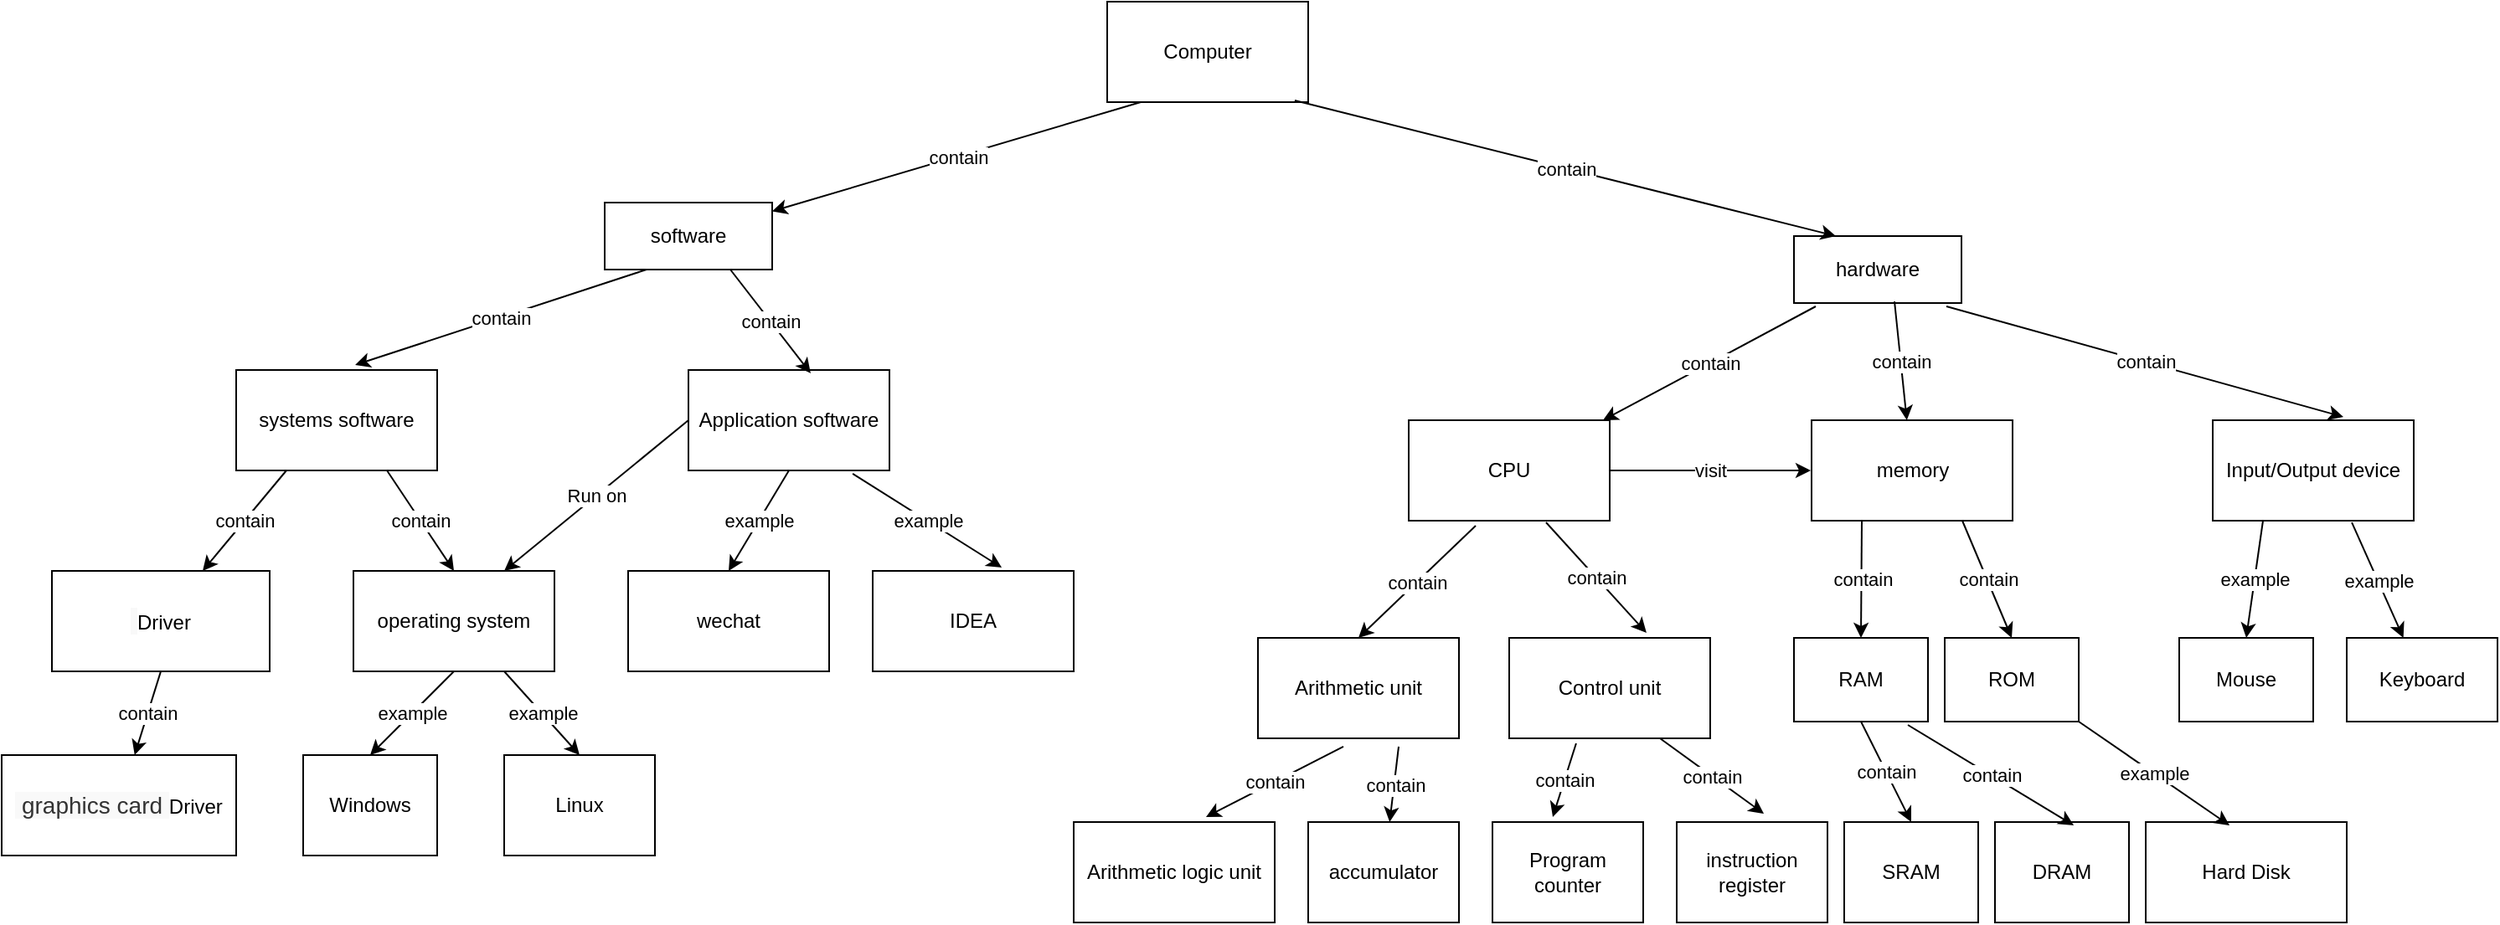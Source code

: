 <mxfile version="13.4.8" type="github"><diagram id="swfMMFEcej6d1tZuZEjg" name="Page-1"><mxGraphModel dx="1422" dy="739" grid="1" gridSize="10" guides="1" tooltips="1" connect="1" arrows="1" fold="1" page="1" pageScale="1" pageWidth="827" pageHeight="1169" math="0" shadow="0"><root><mxCell id="0"/><mxCell id="1" parent="0"/><mxCell id="uoOazTAoRHZt6uFSeuV7-1" value="Computer" style="rounded=0;whiteSpace=wrap;html=1;" vertex="1" parent="1"><mxGeometry x="760" y="60" width="120" height="60" as="geometry"/></mxCell><mxCell id="uoOazTAoRHZt6uFSeuV7-2" value="hardware" style="rounded=0;whiteSpace=wrap;html=1;" vertex="1" parent="1"><mxGeometry x="1170" y="200" width="100" height="40" as="geometry"/></mxCell><mxCell id="uoOazTAoRHZt6uFSeuV7-3" value="software" style="rounded=0;whiteSpace=wrap;html=1;" vertex="1" parent="1"><mxGeometry x="460" y="180" width="100" height="40" as="geometry"/></mxCell><mxCell id="uoOazTAoRHZt6uFSeuV7-11" value="" style="endArrow=classic;html=1;exitX=0.167;exitY=1;exitDx=0;exitDy=0;exitPerimeter=0;" edge="1" parent="1" source="uoOazTAoRHZt6uFSeuV7-1" target="uoOazTAoRHZt6uFSeuV7-3"><mxGeometry relative="1" as="geometry"><mxPoint x="490" y="360" as="sourcePoint"/><mxPoint x="590" y="360" as="targetPoint"/></mxGeometry></mxCell><mxCell id="uoOazTAoRHZt6uFSeuV7-12" value="contain" style="edgeLabel;resizable=0;html=1;align=center;verticalAlign=middle;" connectable="0" vertex="1" parent="uoOazTAoRHZt6uFSeuV7-11"><mxGeometry relative="1" as="geometry"/></mxCell><mxCell id="uoOazTAoRHZt6uFSeuV7-15" value="" style="endArrow=classic;html=1;exitX=0.933;exitY=0.983;exitDx=0;exitDy=0;exitPerimeter=0;entryX=0.25;entryY=0;entryDx=0;entryDy=0;" edge="1" parent="1" source="uoOazTAoRHZt6uFSeuV7-1" target="uoOazTAoRHZt6uFSeuV7-2"><mxGeometry relative="1" as="geometry"><mxPoint x="490" y="360" as="sourcePoint"/><mxPoint x="590" y="360" as="targetPoint"/></mxGeometry></mxCell><mxCell id="uoOazTAoRHZt6uFSeuV7-16" value="contain" style="edgeLabel;resizable=0;html=1;align=center;verticalAlign=middle;" connectable="0" vertex="1" parent="uoOazTAoRHZt6uFSeuV7-15"><mxGeometry relative="1" as="geometry"/></mxCell><mxCell id="uoOazTAoRHZt6uFSeuV7-18" value="CPU" style="rounded=0;whiteSpace=wrap;html=1;" vertex="1" parent="1"><mxGeometry x="940" y="310" width="120" height="60" as="geometry"/></mxCell><mxCell id="uoOazTAoRHZt6uFSeuV7-19" value="memory" style="rounded=0;whiteSpace=wrap;html=1;" vertex="1" parent="1"><mxGeometry x="1180.5" y="310" width="120" height="60" as="geometry"/></mxCell><mxCell id="uoOazTAoRHZt6uFSeuV7-20" value="Input/Output device" style="rounded=0;whiteSpace=wrap;html=1;" vertex="1" parent="1"><mxGeometry x="1420" y="310" width="120" height="60" as="geometry"/></mxCell><mxCell id="uoOazTAoRHZt6uFSeuV7-21" value="Arithmetic unit" style="rounded=0;whiteSpace=wrap;html=1;" vertex="1" parent="1"><mxGeometry x="850" y="440" width="120" height="60" as="geometry"/></mxCell><mxCell id="uoOazTAoRHZt6uFSeuV7-22" value="Control unit" style="rounded=0;whiteSpace=wrap;html=1;" vertex="1" parent="1"><mxGeometry x="1000" y="440" width="120" height="60" as="geometry"/></mxCell><mxCell id="uoOazTAoRHZt6uFSeuV7-23" value="RAM" style="rounded=0;whiteSpace=wrap;html=1;" vertex="1" parent="1"><mxGeometry x="1170" y="440" width="80" height="50" as="geometry"/></mxCell><mxCell id="uoOazTAoRHZt6uFSeuV7-24" value="ROM" style="rounded=0;whiteSpace=wrap;html=1;" vertex="1" parent="1"><mxGeometry x="1260" y="440" width="80" height="50" as="geometry"/></mxCell><mxCell id="uoOazTAoRHZt6uFSeuV7-25" value="Mouse" style="rounded=0;whiteSpace=wrap;html=1;" vertex="1" parent="1"><mxGeometry x="1400" y="440" width="80" height="50" as="geometry"/></mxCell><mxCell id="uoOazTAoRHZt6uFSeuV7-26" value="Keyboard" style="rounded=0;whiteSpace=wrap;html=1;" vertex="1" parent="1"><mxGeometry x="1500" y="440" width="90" height="50" as="geometry"/></mxCell><mxCell id="uoOazTAoRHZt6uFSeuV7-28" value="" style="endArrow=classic;html=1;exitX=0.13;exitY=1.05;exitDx=0;exitDy=0;exitPerimeter=0;" edge="1" parent="1" source="uoOazTAoRHZt6uFSeuV7-2" target="uoOazTAoRHZt6uFSeuV7-18"><mxGeometry relative="1" as="geometry"><mxPoint x="950" y="380" as="sourcePoint"/><mxPoint x="1050" y="380" as="targetPoint"/></mxGeometry></mxCell><mxCell id="uoOazTAoRHZt6uFSeuV7-29" value="contain" style="edgeLabel;resizable=0;html=1;align=center;verticalAlign=middle;" connectable="0" vertex="1" parent="uoOazTAoRHZt6uFSeuV7-28"><mxGeometry relative="1" as="geometry"/></mxCell><mxCell id="uoOazTAoRHZt6uFSeuV7-30" value="" style="endArrow=classic;html=1;exitX=0.6;exitY=0.975;exitDx=0;exitDy=0;exitPerimeter=0;" edge="1" parent="1" source="uoOazTAoRHZt6uFSeuV7-2" target="uoOazTAoRHZt6uFSeuV7-19"><mxGeometry relative="1" as="geometry"><mxPoint x="950" y="380" as="sourcePoint"/><mxPoint x="1050" y="380" as="targetPoint"/></mxGeometry></mxCell><mxCell id="uoOazTAoRHZt6uFSeuV7-31" value="contain" style="edgeLabel;resizable=0;html=1;align=center;verticalAlign=middle;" connectable="0" vertex="1" parent="uoOazTAoRHZt6uFSeuV7-30"><mxGeometry relative="1" as="geometry"/></mxCell><mxCell id="uoOazTAoRHZt6uFSeuV7-32" value="" style="endArrow=classic;html=1;exitX=0.91;exitY=1.05;exitDx=0;exitDy=0;exitPerimeter=0;entryX=0.65;entryY=-0.033;entryDx=0;entryDy=0;entryPerimeter=0;" edge="1" parent="1" source="uoOazTAoRHZt6uFSeuV7-2" target="uoOazTAoRHZt6uFSeuV7-20"><mxGeometry relative="1" as="geometry"><mxPoint x="950" y="380" as="sourcePoint"/><mxPoint x="1050" y="380" as="targetPoint"/></mxGeometry></mxCell><mxCell id="uoOazTAoRHZt6uFSeuV7-33" value="contain" style="edgeLabel;resizable=0;html=1;align=center;verticalAlign=middle;" connectable="0" vertex="1" parent="uoOazTAoRHZt6uFSeuV7-32"><mxGeometry relative="1" as="geometry"/></mxCell><mxCell id="uoOazTAoRHZt6uFSeuV7-34" value="Arithmetic logic unit" style="rounded=0;whiteSpace=wrap;html=1;" vertex="1" parent="1"><mxGeometry x="740" y="550" width="120" height="60" as="geometry"/></mxCell><mxCell id="uoOazTAoRHZt6uFSeuV7-35" value="accumulator" style="rounded=0;whiteSpace=wrap;html=1;" vertex="1" parent="1"><mxGeometry x="880" y="550" width="90" height="60" as="geometry"/></mxCell><mxCell id="uoOazTAoRHZt6uFSeuV7-36" value="Program counter" style="rounded=0;whiteSpace=wrap;html=1;" vertex="1" parent="1"><mxGeometry x="990" y="550" width="90" height="60" as="geometry"/></mxCell><mxCell id="uoOazTAoRHZt6uFSeuV7-37" value="instruction register" style="rounded=0;whiteSpace=wrap;html=1;" vertex="1" parent="1"><mxGeometry x="1100" y="550" width="90" height="60" as="geometry"/></mxCell><mxCell id="uoOazTAoRHZt6uFSeuV7-38" value="SRAM" style="rounded=0;whiteSpace=wrap;html=1;" vertex="1" parent="1"><mxGeometry x="1200" y="550" width="80" height="60" as="geometry"/></mxCell><mxCell id="uoOazTAoRHZt6uFSeuV7-39" value="DRAM" style="rounded=0;whiteSpace=wrap;html=1;" vertex="1" parent="1"><mxGeometry x="1290" y="550" width="80" height="60" as="geometry"/></mxCell><mxCell id="uoOazTAoRHZt6uFSeuV7-40" value="Hard Disk" style="rounded=0;whiteSpace=wrap;html=1;" vertex="1" parent="1"><mxGeometry x="1380" y="550" width="120" height="60" as="geometry"/></mxCell><mxCell id="uoOazTAoRHZt6uFSeuV7-41" value="Application software" style="rounded=0;whiteSpace=wrap;html=1;" vertex="1" parent="1"><mxGeometry x="510" y="280" width="120" height="60" as="geometry"/></mxCell><mxCell id="uoOazTAoRHZt6uFSeuV7-42" value="systems software" style="rounded=0;whiteSpace=wrap;html=1;" vertex="1" parent="1"><mxGeometry x="240" y="280" width="120" height="60" as="geometry"/></mxCell><mxCell id="uoOazTAoRHZt6uFSeuV7-43" value="&lt;span id=&quot;w_19&quot; style=&quot;color: rgb(51 , 51 , 51) ; font-family: &amp;#34;arial&amp;#34; , &amp;#34;pingfang sc&amp;#34; , &amp;#34;hiragino sans gb&amp;#34; , &amp;#34;stheiti&amp;#34; , &amp;#34;microsoft yahei&amp;#34; , &amp;#34;wenquanyi micro hei&amp;#34; , sans-serif ; font-size: 14px ; text-align: left ; background-color: rgb(249 , 249 , 249)&quot;&gt;&amp;nbsp;&lt;/span&gt;Driver" style="rounded=0;whiteSpace=wrap;html=1;" vertex="1" parent="1"><mxGeometry x="130" y="400" width="130" height="60" as="geometry"/></mxCell><mxCell id="uoOazTAoRHZt6uFSeuV7-44" value="operating system" style="rounded=0;whiteSpace=wrap;html=1;" vertex="1" parent="1"><mxGeometry x="310" y="400" width="120" height="60" as="geometry"/></mxCell><mxCell id="uoOazTAoRHZt6uFSeuV7-45" value="wechat" style="rounded=0;whiteSpace=wrap;html=1;" vertex="1" parent="1"><mxGeometry x="474" y="400" width="120" height="60" as="geometry"/></mxCell><mxCell id="uoOazTAoRHZt6uFSeuV7-46" value="IDEA" style="rounded=0;whiteSpace=wrap;html=1;" vertex="1" parent="1"><mxGeometry x="620" y="400" width="120" height="60" as="geometry"/></mxCell><mxCell id="uoOazTAoRHZt6uFSeuV7-47" value="&lt;span id=&quot;w_19&quot; style=&quot;color: rgb(51 , 51 , 51) ; font-family: &amp;#34;arial&amp;#34; , &amp;#34;pingfang sc&amp;#34; , &amp;#34;hiragino sans gb&amp;#34; , &amp;#34;stheiti&amp;#34; , &amp;#34;microsoft yahei&amp;#34; , &amp;#34;wenquanyi micro hei&amp;#34; , sans-serif ; font-size: 14px ; text-align: left ; background-color: rgb(249 , 249 , 249)&quot;&gt;&amp;nbsp;&lt;/span&gt;&lt;span id=&quot;w_20&quot; class=&quot;&quot; style=&quot;color: rgb(51 , 51 , 51) ; font-family: &amp;#34;arial&amp;#34; , &amp;#34;pingfang sc&amp;#34; , &amp;#34;hiragino sans gb&amp;#34; , &amp;#34;stheiti&amp;#34; , &amp;#34;microsoft yahei&amp;#34; , &amp;#34;wenquanyi micro hei&amp;#34; , sans-serif ; font-size: 14px ; text-align: left ; background-color: rgb(249 , 249 , 249)&quot;&gt;graphics&amp;nbsp;&lt;/span&gt;&lt;span id=&quot;w_21&quot; class=&quot;&quot; style=&quot;color: rgb(51 , 51 , 51) ; font-family: &amp;#34;arial&amp;#34; , &amp;#34;pingfang sc&amp;#34; , &amp;#34;hiragino sans gb&amp;#34; , &amp;#34;stheiti&amp;#34; , &amp;#34;microsoft yahei&amp;#34; , &amp;#34;wenquanyi micro hei&amp;#34; , sans-serif ; font-size: 14px ; text-align: left ; background-color: rgb(249 , 249 , 249)&quot;&gt;card&amp;nbsp;&lt;/span&gt;&lt;span&gt;Driver&lt;/span&gt;" style="rounded=0;whiteSpace=wrap;html=1;" vertex="1" parent="1"><mxGeometry x="100" y="510" width="140" height="60" as="geometry"/></mxCell><mxCell id="uoOazTAoRHZt6uFSeuV7-48" value="Windows" style="rounded=0;whiteSpace=wrap;html=1;" vertex="1" parent="1"><mxGeometry x="280" y="510" width="80" height="60" as="geometry"/></mxCell><mxCell id="uoOazTAoRHZt6uFSeuV7-49" value="Linux" style="rounded=0;whiteSpace=wrap;html=1;" vertex="1" parent="1"><mxGeometry x="400" y="510" width="90" height="60" as="geometry"/></mxCell><mxCell id="uoOazTAoRHZt6uFSeuV7-50" value="" style="endArrow=classic;html=1;entryX=0.5;entryY=0;entryDx=0;entryDy=0;" edge="1" parent="1" target="uoOazTAoRHZt6uFSeuV7-21"><mxGeometry relative="1" as="geometry"><mxPoint x="980" y="373" as="sourcePoint"/><mxPoint x="1240" y="380" as="targetPoint"/></mxGeometry></mxCell><mxCell id="uoOazTAoRHZt6uFSeuV7-51" value="contain" style="edgeLabel;resizable=0;html=1;align=center;verticalAlign=middle;" connectable="0" vertex="1" parent="uoOazTAoRHZt6uFSeuV7-50"><mxGeometry relative="1" as="geometry"/></mxCell><mxCell id="uoOazTAoRHZt6uFSeuV7-52" value="" style="endArrow=classic;html=1;exitX=0.683;exitY=1.017;exitDx=0;exitDy=0;exitPerimeter=0;entryX=0.683;entryY=-0.05;entryDx=0;entryDy=0;entryPerimeter=0;" edge="1" parent="1" source="uoOazTAoRHZt6uFSeuV7-18" target="uoOazTAoRHZt6uFSeuV7-22"><mxGeometry relative="1" as="geometry"><mxPoint x="1140" y="380" as="sourcePoint"/><mxPoint x="1240" y="380" as="targetPoint"/></mxGeometry></mxCell><mxCell id="uoOazTAoRHZt6uFSeuV7-53" value="contain" style="edgeLabel;resizable=0;html=1;align=center;verticalAlign=middle;" connectable="0" vertex="1" parent="uoOazTAoRHZt6uFSeuV7-52"><mxGeometry relative="1" as="geometry"/></mxCell><mxCell id="uoOazTAoRHZt6uFSeuV7-54" value="" style="endArrow=classic;html=1;exitX=0.25;exitY=1;exitDx=0;exitDy=0;entryX=0.5;entryY=0;entryDx=0;entryDy=0;" edge="1" parent="1" source="uoOazTAoRHZt6uFSeuV7-19" target="uoOazTAoRHZt6uFSeuV7-23"><mxGeometry relative="1" as="geometry"><mxPoint x="1140" y="380" as="sourcePoint"/><mxPoint x="1211" y="430" as="targetPoint"/></mxGeometry></mxCell><mxCell id="uoOazTAoRHZt6uFSeuV7-55" value="contain" style="edgeLabel;resizable=0;html=1;align=center;verticalAlign=middle;" connectable="0" vertex="1" parent="uoOazTAoRHZt6uFSeuV7-54"><mxGeometry relative="1" as="geometry"/></mxCell><mxCell id="uoOazTAoRHZt6uFSeuV7-56" value="" style="endArrow=classic;html=1;exitX=0.75;exitY=1;exitDx=0;exitDy=0;entryX=0.5;entryY=0;entryDx=0;entryDy=0;" edge="1" parent="1" source="uoOazTAoRHZt6uFSeuV7-19" target="uoOazTAoRHZt6uFSeuV7-24"><mxGeometry relative="1" as="geometry"><mxPoint x="1140" y="380" as="sourcePoint"/><mxPoint x="1240" y="380" as="targetPoint"/></mxGeometry></mxCell><mxCell id="uoOazTAoRHZt6uFSeuV7-57" value="contain" style="edgeLabel;resizable=0;html=1;align=center;verticalAlign=middle;" connectable="0" vertex="1" parent="uoOazTAoRHZt6uFSeuV7-56"><mxGeometry relative="1" as="geometry"/></mxCell><mxCell id="uoOazTAoRHZt6uFSeuV7-58" value="" style="endArrow=classic;html=1;exitX=0.25;exitY=1;exitDx=0;exitDy=0;entryX=0.5;entryY=0;entryDx=0;entryDy=0;" edge="1" parent="1" source="uoOazTAoRHZt6uFSeuV7-20" target="uoOazTAoRHZt6uFSeuV7-25"><mxGeometry relative="1" as="geometry"><mxPoint x="1140" y="380" as="sourcePoint"/><mxPoint x="1240" y="380" as="targetPoint"/></mxGeometry></mxCell><mxCell id="uoOazTAoRHZt6uFSeuV7-59" value="example" style="edgeLabel;resizable=0;html=1;align=center;verticalAlign=middle;" connectable="0" vertex="1" parent="uoOazTAoRHZt6uFSeuV7-58"><mxGeometry relative="1" as="geometry"/></mxCell><mxCell id="uoOazTAoRHZt6uFSeuV7-60" value="" style="endArrow=classic;html=1;exitX=0.692;exitY=1.017;exitDx=0;exitDy=0;exitPerimeter=0;" edge="1" parent="1" source="uoOazTAoRHZt6uFSeuV7-20" target="uoOazTAoRHZt6uFSeuV7-26"><mxGeometry relative="1" as="geometry"><mxPoint x="1140" y="380" as="sourcePoint"/><mxPoint x="1240" y="380" as="targetPoint"/></mxGeometry></mxCell><mxCell id="uoOazTAoRHZt6uFSeuV7-61" value="example" style="edgeLabel;resizable=0;html=1;align=center;verticalAlign=middle;" connectable="0" vertex="1" parent="uoOazTAoRHZt6uFSeuV7-60"><mxGeometry relative="1" as="geometry"/></mxCell><mxCell id="uoOazTAoRHZt6uFSeuV7-62" value="" style="endArrow=classic;html=1;exitX=0.425;exitY=1.083;exitDx=0;exitDy=0;exitPerimeter=0;entryX=0.658;entryY=-0.05;entryDx=0;entryDy=0;entryPerimeter=0;" edge="1" parent="1" source="uoOazTAoRHZt6uFSeuV7-21" target="uoOazTAoRHZt6uFSeuV7-34"><mxGeometry relative="1" as="geometry"><mxPoint x="1140" y="380" as="sourcePoint"/><mxPoint x="1240" y="380" as="targetPoint"/></mxGeometry></mxCell><mxCell id="uoOazTAoRHZt6uFSeuV7-63" value="contain" style="edgeLabel;resizable=0;html=1;align=center;verticalAlign=middle;" connectable="0" vertex="1" parent="uoOazTAoRHZt6uFSeuV7-62"><mxGeometry relative="1" as="geometry"/></mxCell><mxCell id="uoOazTAoRHZt6uFSeuV7-64" value="" style="endArrow=classic;html=1;exitX=0.7;exitY=1.083;exitDx=0;exitDy=0;exitPerimeter=0;" edge="1" parent="1" source="uoOazTAoRHZt6uFSeuV7-21" target="uoOazTAoRHZt6uFSeuV7-35"><mxGeometry relative="1" as="geometry"><mxPoint x="1140" y="380" as="sourcePoint"/><mxPoint x="1240" y="380" as="targetPoint"/></mxGeometry></mxCell><mxCell id="uoOazTAoRHZt6uFSeuV7-65" value="contain" style="edgeLabel;resizable=0;html=1;align=center;verticalAlign=middle;" connectable="0" vertex="1" parent="uoOazTAoRHZt6uFSeuV7-64"><mxGeometry relative="1" as="geometry"/></mxCell><mxCell id="uoOazTAoRHZt6uFSeuV7-66" value="" style="endArrow=classic;html=1;exitX=0.333;exitY=1.05;exitDx=0;exitDy=0;exitPerimeter=0;entryX=0.4;entryY=-0.05;entryDx=0;entryDy=0;entryPerimeter=0;" edge="1" parent="1" source="uoOazTAoRHZt6uFSeuV7-22" target="uoOazTAoRHZt6uFSeuV7-36"><mxGeometry relative="1" as="geometry"><mxPoint x="1140" y="380" as="sourcePoint"/><mxPoint x="1240" y="380" as="targetPoint"/></mxGeometry></mxCell><mxCell id="uoOazTAoRHZt6uFSeuV7-67" value="contain" style="edgeLabel;resizable=0;html=1;align=center;verticalAlign=middle;" connectable="0" vertex="1" parent="uoOazTAoRHZt6uFSeuV7-66"><mxGeometry relative="1" as="geometry"/></mxCell><mxCell id="uoOazTAoRHZt6uFSeuV7-68" value="" style="endArrow=classic;html=1;exitX=0.5;exitY=1;exitDx=0;exitDy=0;entryX=0.5;entryY=0;entryDx=0;entryDy=0;" edge="1" parent="1" source="uoOazTAoRHZt6uFSeuV7-23" target="uoOazTAoRHZt6uFSeuV7-38"><mxGeometry relative="1" as="geometry"><mxPoint x="1140" y="380" as="sourcePoint"/><mxPoint x="1240" y="380" as="targetPoint"/></mxGeometry></mxCell><mxCell id="uoOazTAoRHZt6uFSeuV7-69" value="contain" style="edgeLabel;resizable=0;html=1;align=center;verticalAlign=middle;" connectable="0" vertex="1" parent="uoOazTAoRHZt6uFSeuV7-68"><mxGeometry relative="1" as="geometry"/></mxCell><mxCell id="uoOazTAoRHZt6uFSeuV7-70" value="" style="endArrow=classic;html=1;exitX=0.75;exitY=1;exitDx=0;exitDy=0;entryX=0.578;entryY=-0.083;entryDx=0;entryDy=0;entryPerimeter=0;" edge="1" parent="1" source="uoOazTAoRHZt6uFSeuV7-22" target="uoOazTAoRHZt6uFSeuV7-37"><mxGeometry relative="1" as="geometry"><mxPoint x="1140" y="380" as="sourcePoint"/><mxPoint x="1240" y="380" as="targetPoint"/></mxGeometry></mxCell><mxCell id="uoOazTAoRHZt6uFSeuV7-71" value="contain" style="edgeLabel;resizable=0;html=1;align=center;verticalAlign=middle;" connectable="0" vertex="1" parent="uoOazTAoRHZt6uFSeuV7-70"><mxGeometry relative="1" as="geometry"/></mxCell><mxCell id="uoOazTAoRHZt6uFSeuV7-72" value="" style="endArrow=classic;html=1;exitX=0.85;exitY=1.04;exitDx=0;exitDy=0;exitPerimeter=0;entryX=0.588;entryY=0.033;entryDx=0;entryDy=0;entryPerimeter=0;" edge="1" parent="1" source="uoOazTAoRHZt6uFSeuV7-23" target="uoOazTAoRHZt6uFSeuV7-39"><mxGeometry relative="1" as="geometry"><mxPoint x="1140" y="380" as="sourcePoint"/><mxPoint x="1240" y="380" as="targetPoint"/></mxGeometry></mxCell><mxCell id="uoOazTAoRHZt6uFSeuV7-73" value="contain" style="edgeLabel;resizable=0;html=1;align=center;verticalAlign=middle;" connectable="0" vertex="1" parent="uoOazTAoRHZt6uFSeuV7-72"><mxGeometry relative="1" as="geometry"/></mxCell><mxCell id="uoOazTAoRHZt6uFSeuV7-74" value="" style="endArrow=classic;html=1;exitX=1;exitY=1;exitDx=0;exitDy=0;entryX=0.417;entryY=0.033;entryDx=0;entryDy=0;entryPerimeter=0;" edge="1" parent="1" source="uoOazTAoRHZt6uFSeuV7-24" target="uoOazTAoRHZt6uFSeuV7-40"><mxGeometry relative="1" as="geometry"><mxPoint x="1140" y="380" as="sourcePoint"/><mxPoint x="1240" y="380" as="targetPoint"/></mxGeometry></mxCell><mxCell id="uoOazTAoRHZt6uFSeuV7-75" value="example" style="edgeLabel;resizable=0;html=1;align=center;verticalAlign=middle;" connectable="0" vertex="1" parent="uoOazTAoRHZt6uFSeuV7-74"><mxGeometry relative="1" as="geometry"/></mxCell><mxCell id="uoOazTAoRHZt6uFSeuV7-76" value="" style="endArrow=classic;html=1;exitX=0.25;exitY=1;exitDx=0;exitDy=0;entryX=0.592;entryY=-0.05;entryDx=0;entryDy=0;entryPerimeter=0;" edge="1" parent="1" source="uoOazTAoRHZt6uFSeuV7-3" target="uoOazTAoRHZt6uFSeuV7-42"><mxGeometry relative="1" as="geometry"><mxPoint x="650" y="380" as="sourcePoint"/><mxPoint x="750" y="380" as="targetPoint"/></mxGeometry></mxCell><mxCell id="uoOazTAoRHZt6uFSeuV7-77" value="contain" style="edgeLabel;resizable=0;html=1;align=center;verticalAlign=middle;" connectable="0" vertex="1" parent="uoOazTAoRHZt6uFSeuV7-76"><mxGeometry relative="1" as="geometry"/></mxCell><mxCell id="uoOazTAoRHZt6uFSeuV7-78" value="" style="endArrow=classic;html=1;exitX=0.75;exitY=1;exitDx=0;exitDy=0;entryX=0.608;entryY=0.033;entryDx=0;entryDy=0;entryPerimeter=0;" edge="1" parent="1" source="uoOazTAoRHZt6uFSeuV7-3" target="uoOazTAoRHZt6uFSeuV7-41"><mxGeometry relative="1" as="geometry"><mxPoint x="650" y="380" as="sourcePoint"/><mxPoint x="750" y="380" as="targetPoint"/></mxGeometry></mxCell><mxCell id="uoOazTAoRHZt6uFSeuV7-79" value="contain" style="edgeLabel;resizable=0;html=1;align=center;verticalAlign=middle;" connectable="0" vertex="1" parent="uoOazTAoRHZt6uFSeuV7-78"><mxGeometry relative="1" as="geometry"/></mxCell><mxCell id="uoOazTAoRHZt6uFSeuV7-80" value="" style="endArrow=classic;html=1;exitX=0.25;exitY=1;exitDx=0;exitDy=0;" edge="1" parent="1" source="uoOazTAoRHZt6uFSeuV7-42" target="uoOazTAoRHZt6uFSeuV7-43"><mxGeometry relative="1" as="geometry"><mxPoint x="650" y="380" as="sourcePoint"/><mxPoint x="750" y="380" as="targetPoint"/></mxGeometry></mxCell><mxCell id="uoOazTAoRHZt6uFSeuV7-81" value="contain" style="edgeLabel;resizable=0;html=1;align=center;verticalAlign=middle;" connectable="0" vertex="1" parent="uoOazTAoRHZt6uFSeuV7-80"><mxGeometry relative="1" as="geometry"/></mxCell><mxCell id="uoOazTAoRHZt6uFSeuV7-82" value="" style="endArrow=classic;html=1;exitX=0.75;exitY=1;exitDx=0;exitDy=0;entryX=0.5;entryY=0;entryDx=0;entryDy=0;" edge="1" parent="1" source="uoOazTAoRHZt6uFSeuV7-42" target="uoOazTAoRHZt6uFSeuV7-44"><mxGeometry relative="1" as="geometry"><mxPoint x="650" y="380" as="sourcePoint"/><mxPoint x="750" y="380" as="targetPoint"/></mxGeometry></mxCell><mxCell id="uoOazTAoRHZt6uFSeuV7-83" value="contain" style="edgeLabel;resizable=0;html=1;align=center;verticalAlign=middle;" connectable="0" vertex="1" parent="uoOazTAoRHZt6uFSeuV7-82"><mxGeometry relative="1" as="geometry"/></mxCell><mxCell id="uoOazTAoRHZt6uFSeuV7-84" value="" style="endArrow=classic;html=1;exitX=0.5;exitY=1;exitDx=0;exitDy=0;entryX=0.5;entryY=0;entryDx=0;entryDy=0;" edge="1" parent="1" source="uoOazTAoRHZt6uFSeuV7-41" target="uoOazTAoRHZt6uFSeuV7-45"><mxGeometry relative="1" as="geometry"><mxPoint x="650" y="380" as="sourcePoint"/><mxPoint x="750" y="380" as="targetPoint"/></mxGeometry></mxCell><mxCell id="uoOazTAoRHZt6uFSeuV7-85" value="example" style="edgeLabel;resizable=0;html=1;align=center;verticalAlign=middle;" connectable="0" vertex="1" parent="uoOazTAoRHZt6uFSeuV7-84"><mxGeometry relative="1" as="geometry"/></mxCell><mxCell id="uoOazTAoRHZt6uFSeuV7-86" value="" style="endArrow=classic;html=1;exitX=0.817;exitY=1.033;exitDx=0;exitDy=0;exitPerimeter=0;entryX=0.642;entryY=-0.033;entryDx=0;entryDy=0;entryPerimeter=0;" edge="1" parent="1" source="uoOazTAoRHZt6uFSeuV7-41" target="uoOazTAoRHZt6uFSeuV7-46"><mxGeometry relative="1" as="geometry"><mxPoint x="650" y="380" as="sourcePoint"/><mxPoint x="750" y="380" as="targetPoint"/></mxGeometry></mxCell><mxCell id="uoOazTAoRHZt6uFSeuV7-87" value="example" style="edgeLabel;resizable=0;html=1;align=center;verticalAlign=middle;" connectable="0" vertex="1" parent="uoOazTAoRHZt6uFSeuV7-86"><mxGeometry relative="1" as="geometry"/></mxCell><mxCell id="uoOazTAoRHZt6uFSeuV7-88" value="" style="endArrow=classic;html=1;exitX=0.5;exitY=1;exitDx=0;exitDy=0;" edge="1" parent="1" source="uoOazTAoRHZt6uFSeuV7-43" target="uoOazTAoRHZt6uFSeuV7-47"><mxGeometry relative="1" as="geometry"><mxPoint x="650" y="380" as="sourcePoint"/><mxPoint x="750" y="380" as="targetPoint"/></mxGeometry></mxCell><mxCell id="uoOazTAoRHZt6uFSeuV7-89" value="contain" style="edgeLabel;resizable=0;html=1;align=center;verticalAlign=middle;" connectable="0" vertex="1" parent="uoOazTAoRHZt6uFSeuV7-88"><mxGeometry relative="1" as="geometry"/></mxCell><mxCell id="uoOazTAoRHZt6uFSeuV7-91" value="" style="endArrow=classic;html=1;exitX=0.5;exitY=1;exitDx=0;exitDy=0;entryX=0.5;entryY=0;entryDx=0;entryDy=0;" edge="1" parent="1" source="uoOazTAoRHZt6uFSeuV7-44" target="uoOazTAoRHZt6uFSeuV7-48"><mxGeometry relative="1" as="geometry"><mxPoint x="650" y="380" as="sourcePoint"/><mxPoint x="750" y="380" as="targetPoint"/></mxGeometry></mxCell><mxCell id="uoOazTAoRHZt6uFSeuV7-92" value="example" style="edgeLabel;resizable=0;html=1;align=center;verticalAlign=middle;" connectable="0" vertex="1" parent="uoOazTAoRHZt6uFSeuV7-91"><mxGeometry relative="1" as="geometry"/></mxCell><mxCell id="uoOazTAoRHZt6uFSeuV7-93" value="" style="endArrow=classic;html=1;exitX=0.75;exitY=1;exitDx=0;exitDy=0;entryX=0.5;entryY=0;entryDx=0;entryDy=0;" edge="1" parent="1" source="uoOazTAoRHZt6uFSeuV7-44" target="uoOazTAoRHZt6uFSeuV7-49"><mxGeometry relative="1" as="geometry"><mxPoint x="650" y="380" as="sourcePoint"/><mxPoint x="750" y="380" as="targetPoint"/></mxGeometry></mxCell><mxCell id="uoOazTAoRHZt6uFSeuV7-94" value="example" style="edgeLabel;resizable=0;html=1;align=center;verticalAlign=middle;" connectable="0" vertex="1" parent="uoOazTAoRHZt6uFSeuV7-93"><mxGeometry relative="1" as="geometry"/></mxCell><mxCell id="uoOazTAoRHZt6uFSeuV7-95" value="" style="endArrow=classic;html=1;exitX=0;exitY=0.5;exitDx=0;exitDy=0;entryX=0.75;entryY=0;entryDx=0;entryDy=0;" edge="1" parent="1" source="uoOazTAoRHZt6uFSeuV7-41" target="uoOazTAoRHZt6uFSeuV7-44"><mxGeometry relative="1" as="geometry"><mxPoint x="760" y="380" as="sourcePoint"/><mxPoint x="860" y="380" as="targetPoint"/></mxGeometry></mxCell><mxCell id="uoOazTAoRHZt6uFSeuV7-96" value="Run on" style="edgeLabel;resizable=0;html=1;align=center;verticalAlign=middle;" connectable="0" vertex="1" parent="uoOazTAoRHZt6uFSeuV7-95"><mxGeometry relative="1" as="geometry"/></mxCell><mxCell id="uoOazTAoRHZt6uFSeuV7-97" value="" style="endArrow=classic;html=1;exitX=1;exitY=0.5;exitDx=0;exitDy=0;" edge="1" parent="1" source="uoOazTAoRHZt6uFSeuV7-18"><mxGeometry relative="1" as="geometry"><mxPoint x="710" y="380" as="sourcePoint"/><mxPoint x="1180" y="340" as="targetPoint"/></mxGeometry></mxCell><mxCell id="uoOazTAoRHZt6uFSeuV7-98" value="visit" style="edgeLabel;resizable=0;html=1;align=center;verticalAlign=middle;" connectable="0" vertex="1" parent="uoOazTAoRHZt6uFSeuV7-97"><mxGeometry relative="1" as="geometry"/></mxCell></root></mxGraphModel></diagram></mxfile>